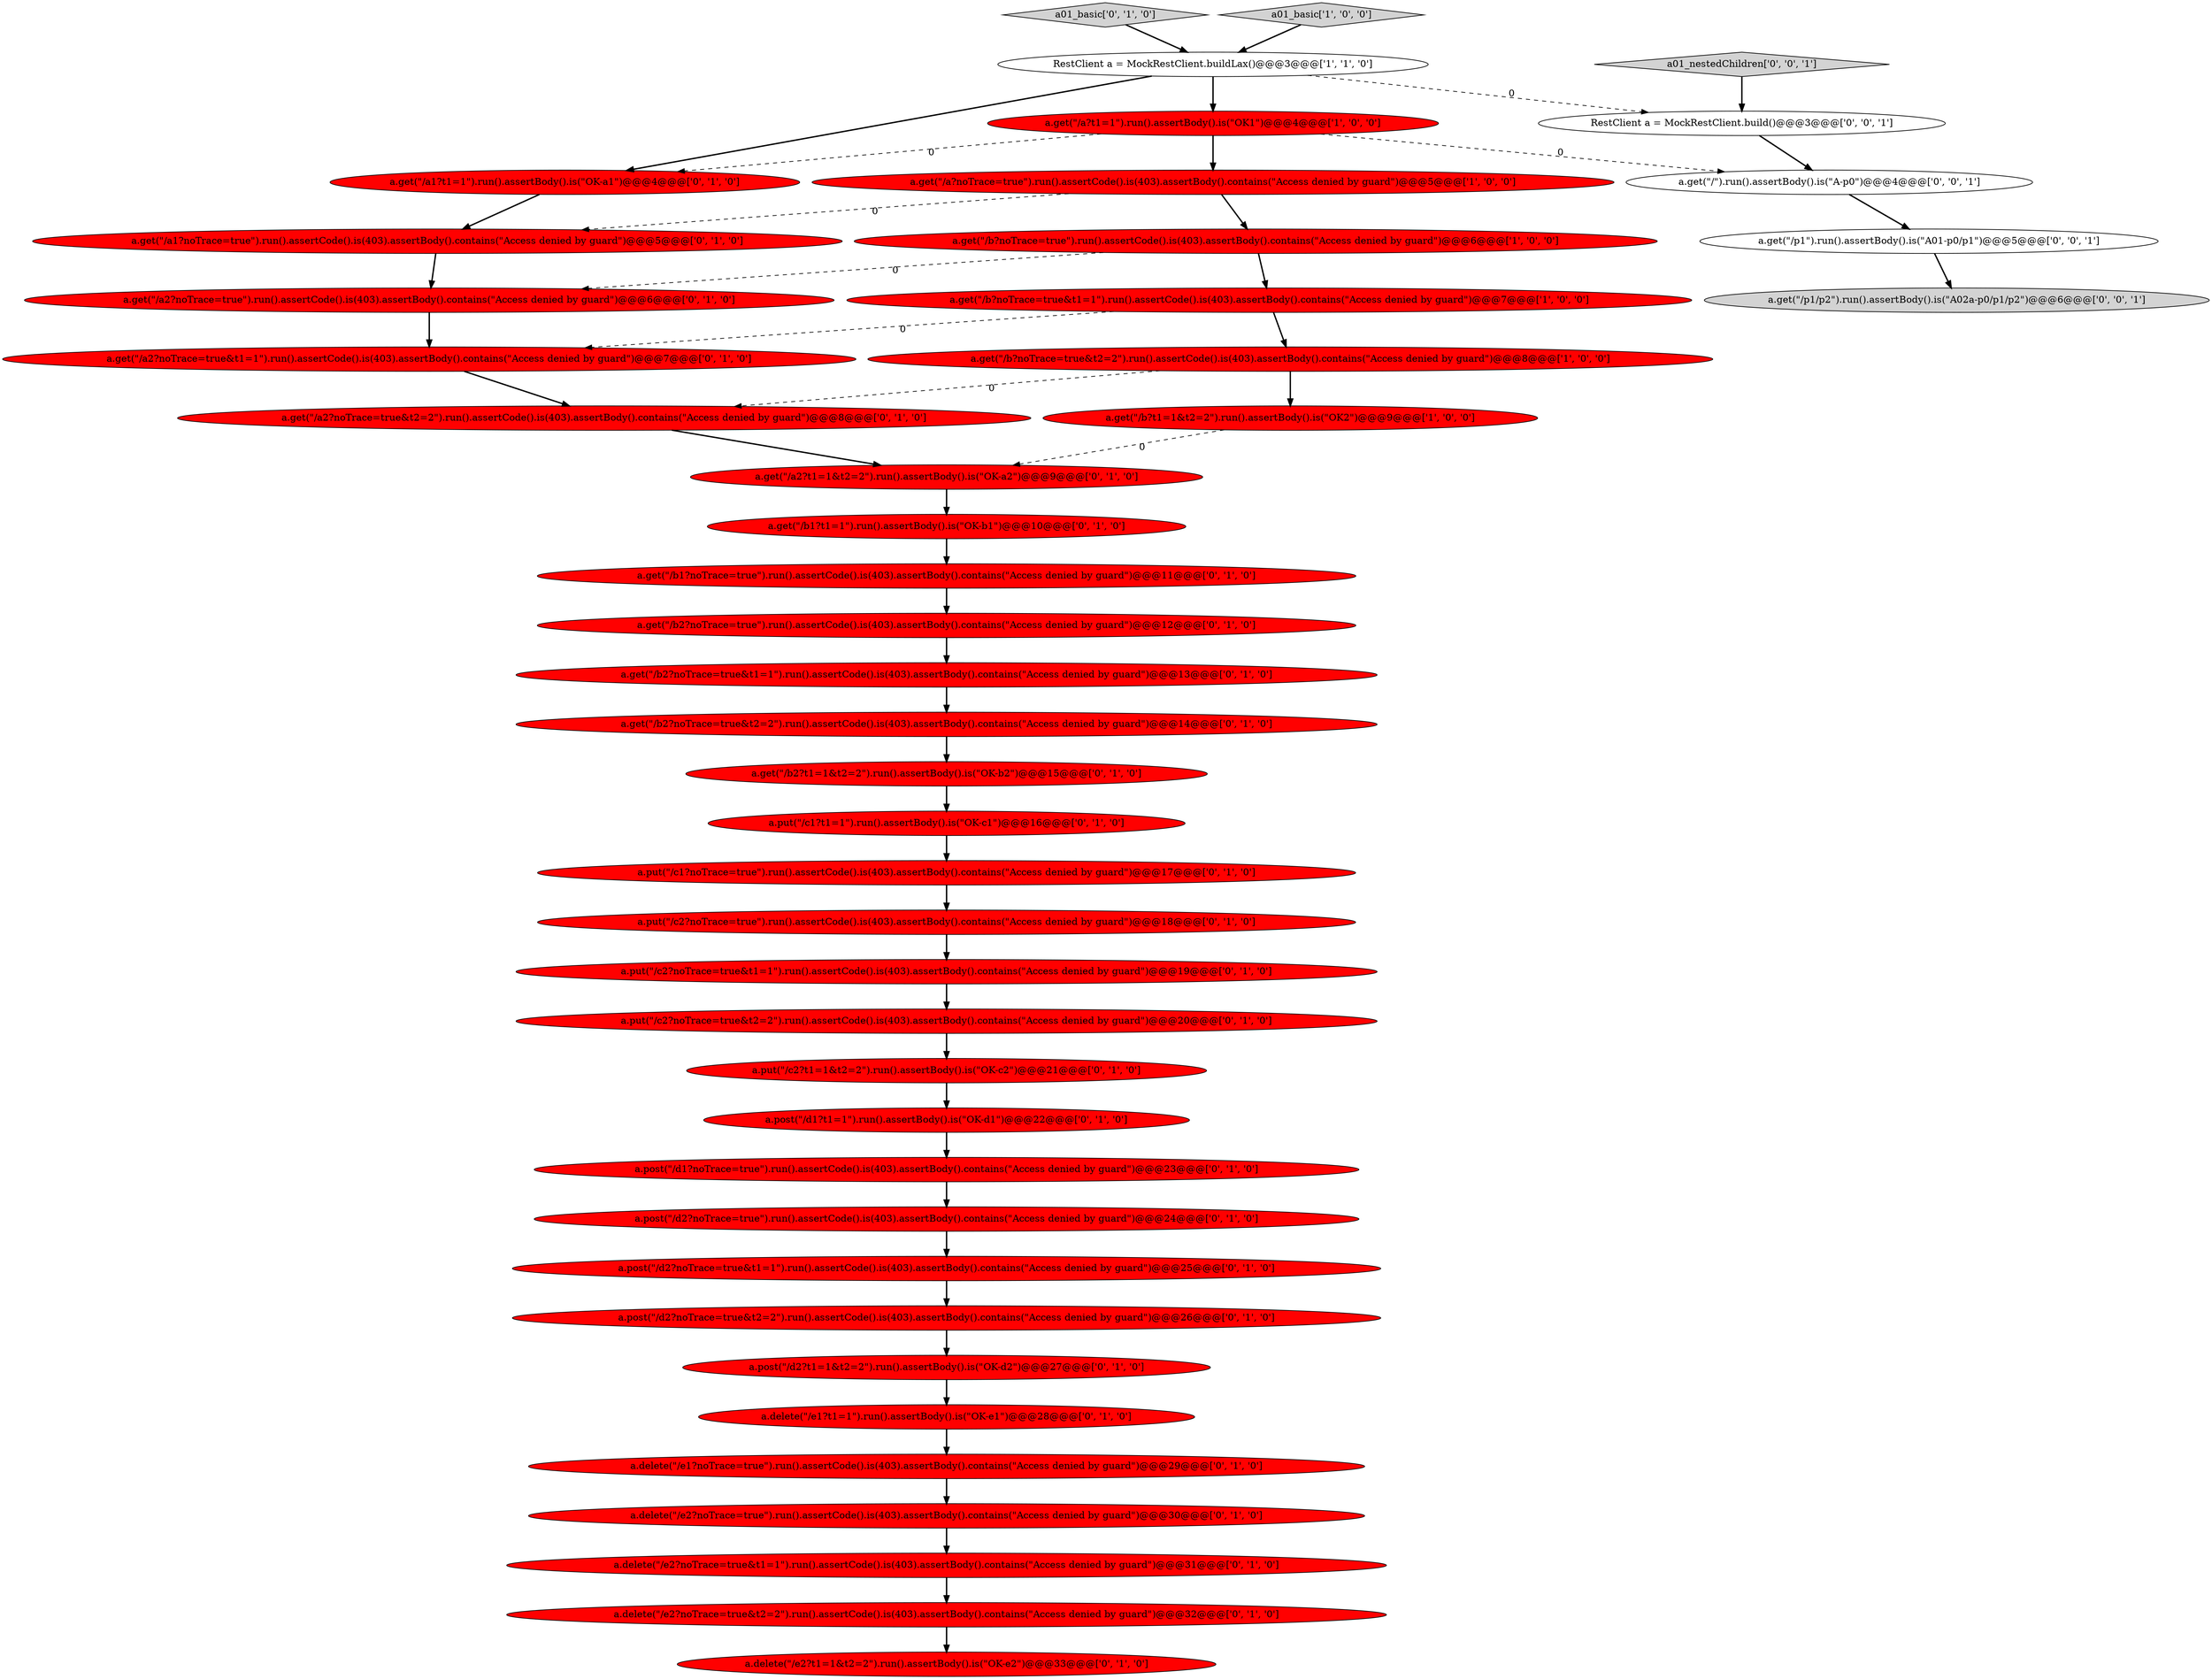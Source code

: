 digraph {
43 [style = filled, label = "a01_nestedChildren['0', '0', '1']", fillcolor = lightgray, shape = diamond image = "AAA0AAABBB3BBB"];
14 [style = filled, label = "a.delete(\"/e2?noTrace=true\").run().assertCode().is(403).assertBody().contains(\"Access denied by guard\")@@@30@@@['0', '1', '0']", fillcolor = red, shape = ellipse image = "AAA1AAABBB2BBB"];
26 [style = filled, label = "a.get(\"/b1?noTrace=true\").run().assertCode().is(403).assertBody().contains(\"Access denied by guard\")@@@11@@@['0', '1', '0']", fillcolor = red, shape = ellipse image = "AAA1AAABBB2BBB"];
18 [style = filled, label = "a.put(\"/c2?noTrace=true&t2=2\").run().assertCode().is(403).assertBody().contains(\"Access denied by guard\")@@@20@@@['0', '1', '0']", fillcolor = red, shape = ellipse image = "AAA1AAABBB2BBB"];
11 [style = filled, label = "a.get(\"/b2?noTrace=true&t1=1\").run().assertCode().is(403).assertBody().contains(\"Access denied by guard\")@@@13@@@['0', '1', '0']", fillcolor = red, shape = ellipse image = "AAA1AAABBB2BBB"];
22 [style = filled, label = "a.post(\"/d2?noTrace=true\").run().assertCode().is(403).assertBody().contains(\"Access denied by guard\")@@@24@@@['0', '1', '0']", fillcolor = red, shape = ellipse image = "AAA1AAABBB2BBB"];
2 [style = filled, label = "a.get(\"/a?t1=1\").run().assertBody().is(\"OK1\")@@@4@@@['1', '0', '0']", fillcolor = red, shape = ellipse image = "AAA1AAABBB1BBB"];
20 [style = filled, label = "a.delete(\"/e1?t1=1\").run().assertBody().is(\"OK-e1\")@@@28@@@['0', '1', '0']", fillcolor = red, shape = ellipse image = "AAA1AAABBB2BBB"];
1 [style = filled, label = "a.get(\"/b?noTrace=true\").run().assertCode().is(403).assertBody().contains(\"Access denied by guard\")@@@6@@@['1', '0', '0']", fillcolor = red, shape = ellipse image = "AAA1AAABBB1BBB"];
19 [style = filled, label = "a.get(\"/a2?t1=1&t2=2\").run().assertBody().is(\"OK-a2\")@@@9@@@['0', '1', '0']", fillcolor = red, shape = ellipse image = "AAA1AAABBB2BBB"];
23 [style = filled, label = "a.put(\"/c2?noTrace=true&t1=1\").run().assertCode().is(403).assertBody().contains(\"Access denied by guard\")@@@19@@@['0', '1', '0']", fillcolor = red, shape = ellipse image = "AAA1AAABBB2BBB"];
24 [style = filled, label = "a.post(\"/d2?noTrace=true&t2=2\").run().assertCode().is(403).assertBody().contains(\"Access denied by guard\")@@@26@@@['0', '1', '0']", fillcolor = red, shape = ellipse image = "AAA1AAABBB2BBB"];
5 [style = filled, label = "a.get(\"/a?noTrace=true\").run().assertCode().is(403).assertBody().contains(\"Access denied by guard\")@@@5@@@['1', '0', '0']", fillcolor = red, shape = ellipse image = "AAA1AAABBB1BBB"];
34 [style = filled, label = "a.post(\"/d1?noTrace=true\").run().assertCode().is(403).assertBody().contains(\"Access denied by guard\")@@@23@@@['0', '1', '0']", fillcolor = red, shape = ellipse image = "AAA1AAABBB2BBB"];
31 [style = filled, label = "a.put(\"/c1?noTrace=true\").run().assertCode().is(403).assertBody().contains(\"Access denied by guard\")@@@17@@@['0', '1', '0']", fillcolor = red, shape = ellipse image = "AAA1AAABBB2BBB"];
10 [style = filled, label = "a.get(\"/a2?noTrace=true&t2=2\").run().assertCode().is(403).assertBody().contains(\"Access denied by guard\")@@@8@@@['0', '1', '0']", fillcolor = red, shape = ellipse image = "AAA1AAABBB2BBB"];
42 [style = filled, label = "a.get(\"/p1/p2\").run().assertBody().is(\"A02a-p0/p1/p2\")@@@6@@@['0', '0', '1']", fillcolor = lightgray, shape = ellipse image = "AAA0AAABBB3BBB"];
8 [style = filled, label = "a.get(\"/b1?t1=1\").run().assertBody().is(\"OK-b1\")@@@10@@@['0', '1', '0']", fillcolor = red, shape = ellipse image = "AAA1AAABBB2BBB"];
38 [style = filled, label = "a.delete(\"/e2?noTrace=true&t2=2\").run().assertCode().is(403).assertBody().contains(\"Access denied by guard\")@@@32@@@['0', '1', '0']", fillcolor = red, shape = ellipse image = "AAA1AAABBB2BBB"];
0 [style = filled, label = "a.get(\"/b?noTrace=true&t2=2\").run().assertCode().is(403).assertBody().contains(\"Access denied by guard\")@@@8@@@['1', '0', '0']", fillcolor = red, shape = ellipse image = "AAA1AAABBB1BBB"];
29 [style = filled, label = "a.put(\"/c2?t1=1&t2=2\").run().assertBody().is(\"OK-c2\")@@@21@@@['0', '1', '0']", fillcolor = red, shape = ellipse image = "AAA1AAABBB2BBB"];
35 [style = filled, label = "a.get(\"/b2?noTrace=true&t2=2\").run().assertCode().is(403).assertBody().contains(\"Access denied by guard\")@@@14@@@['0', '1', '0']", fillcolor = red, shape = ellipse image = "AAA1AAABBB2BBB"];
36 [style = filled, label = "a.get(\"/a1?t1=1\").run().assertBody().is(\"OK-a1\")@@@4@@@['0', '1', '0']", fillcolor = red, shape = ellipse image = "AAA1AAABBB2BBB"];
9 [style = filled, label = "a.delete(\"/e2?t1=1&t2=2\").run().assertBody().is(\"OK-e2\")@@@33@@@['0', '1', '0']", fillcolor = red, shape = ellipse image = "AAA1AAABBB2BBB"];
39 [style = filled, label = "a.get(\"/p1\").run().assertBody().is(\"A01-p0/p1\")@@@5@@@['0', '0', '1']", fillcolor = white, shape = ellipse image = "AAA0AAABBB3BBB"];
16 [style = filled, label = "a.put(\"/c2?noTrace=true\").run().assertCode().is(403).assertBody().contains(\"Access denied by guard\")@@@18@@@['0', '1', '0']", fillcolor = red, shape = ellipse image = "AAA1AAABBB2BBB"];
37 [style = filled, label = "a.put(\"/c1?t1=1\").run().assertBody().is(\"OK-c1\")@@@16@@@['0', '1', '0']", fillcolor = red, shape = ellipse image = "AAA1AAABBB2BBB"];
3 [style = filled, label = "a.get(\"/b?t1=1&t2=2\").run().assertBody().is(\"OK2\")@@@9@@@['1', '0', '0']", fillcolor = red, shape = ellipse image = "AAA1AAABBB1BBB"];
30 [style = filled, label = "a.get(\"/a2?noTrace=true&t1=1\").run().assertCode().is(403).assertBody().contains(\"Access denied by guard\")@@@7@@@['0', '1', '0']", fillcolor = red, shape = ellipse image = "AAA1AAABBB2BBB"];
40 [style = filled, label = "RestClient a = MockRestClient.build()@@@3@@@['0', '0', '1']", fillcolor = white, shape = ellipse image = "AAA0AAABBB3BBB"];
17 [style = filled, label = "a01_basic['0', '1', '0']", fillcolor = lightgray, shape = diamond image = "AAA0AAABBB2BBB"];
4 [style = filled, label = "a01_basic['1', '0', '0']", fillcolor = lightgray, shape = diamond image = "AAA0AAABBB1BBB"];
32 [style = filled, label = "a.post(\"/d2?noTrace=true&t1=1\").run().assertCode().is(403).assertBody().contains(\"Access denied by guard\")@@@25@@@['0', '1', '0']", fillcolor = red, shape = ellipse image = "AAA1AAABBB2BBB"];
27 [style = filled, label = "a.delete(\"/e2?noTrace=true&t1=1\").run().assertCode().is(403).assertBody().contains(\"Access denied by guard\")@@@31@@@['0', '1', '0']", fillcolor = red, shape = ellipse image = "AAA1AAABBB2BBB"];
21 [style = filled, label = "a.get(\"/a1?noTrace=true\").run().assertCode().is(403).assertBody().contains(\"Access denied by guard\")@@@5@@@['0', '1', '0']", fillcolor = red, shape = ellipse image = "AAA1AAABBB2BBB"];
41 [style = filled, label = "a.get(\"/\").run().assertBody().is(\"A-p0\")@@@4@@@['0', '0', '1']", fillcolor = white, shape = ellipse image = "AAA0AAABBB3BBB"];
12 [style = filled, label = "a.get(\"/b2?t1=1&t2=2\").run().assertBody().is(\"OK-b2\")@@@15@@@['0', '1', '0']", fillcolor = red, shape = ellipse image = "AAA1AAABBB2BBB"];
28 [style = filled, label = "a.post(\"/d1?t1=1\").run().assertBody().is(\"OK-d1\")@@@22@@@['0', '1', '0']", fillcolor = red, shape = ellipse image = "AAA1AAABBB2BBB"];
6 [style = filled, label = "RestClient a = MockRestClient.buildLax()@@@3@@@['1', '1', '0']", fillcolor = white, shape = ellipse image = "AAA0AAABBB1BBB"];
7 [style = filled, label = "a.get(\"/b?noTrace=true&t1=1\").run().assertCode().is(403).assertBody().contains(\"Access denied by guard\")@@@7@@@['1', '0', '0']", fillcolor = red, shape = ellipse image = "AAA1AAABBB1BBB"];
33 [style = filled, label = "a.get(\"/b2?noTrace=true\").run().assertCode().is(403).assertBody().contains(\"Access denied by guard\")@@@12@@@['0', '1', '0']", fillcolor = red, shape = ellipse image = "AAA1AAABBB2BBB"];
15 [style = filled, label = "a.post(\"/d2?t1=1&t2=2\").run().assertBody().is(\"OK-d2\")@@@27@@@['0', '1', '0']", fillcolor = red, shape = ellipse image = "AAA1AAABBB2BBB"];
13 [style = filled, label = "a.delete(\"/e1?noTrace=true\").run().assertCode().is(403).assertBody().contains(\"Access denied by guard\")@@@29@@@['0', '1', '0']", fillcolor = red, shape = ellipse image = "AAA1AAABBB2BBB"];
25 [style = filled, label = "a.get(\"/a2?noTrace=true\").run().assertCode().is(403).assertBody().contains(\"Access denied by guard\")@@@6@@@['0', '1', '0']", fillcolor = red, shape = ellipse image = "AAA1AAABBB2BBB"];
0->3 [style = bold, label=""];
27->38 [style = bold, label=""];
20->13 [style = bold, label=""];
28->34 [style = bold, label=""];
24->15 [style = bold, label=""];
4->6 [style = bold, label=""];
31->16 [style = bold, label=""];
17->6 [style = bold, label=""];
25->30 [style = bold, label=""];
10->19 [style = bold, label=""];
38->9 [style = bold, label=""];
22->32 [style = bold, label=""];
7->0 [style = bold, label=""];
6->40 [style = dashed, label="0"];
16->23 [style = bold, label=""];
21->25 [style = bold, label=""];
1->7 [style = bold, label=""];
6->36 [style = bold, label=""];
12->37 [style = bold, label=""];
19->8 [style = bold, label=""];
11->35 [style = bold, label=""];
0->10 [style = dashed, label="0"];
34->22 [style = bold, label=""];
3->19 [style = dashed, label="0"];
6->2 [style = bold, label=""];
29->28 [style = bold, label=""];
43->40 [style = bold, label=""];
36->21 [style = bold, label=""];
5->1 [style = bold, label=""];
33->11 [style = bold, label=""];
18->29 [style = bold, label=""];
2->36 [style = dashed, label="0"];
37->31 [style = bold, label=""];
15->20 [style = bold, label=""];
7->30 [style = dashed, label="0"];
40->41 [style = bold, label=""];
30->10 [style = bold, label=""];
5->21 [style = dashed, label="0"];
2->41 [style = dashed, label="0"];
14->27 [style = bold, label=""];
41->39 [style = bold, label=""];
1->25 [style = dashed, label="0"];
39->42 [style = bold, label=""];
26->33 [style = bold, label=""];
32->24 [style = bold, label=""];
13->14 [style = bold, label=""];
23->18 [style = bold, label=""];
35->12 [style = bold, label=""];
2->5 [style = bold, label=""];
8->26 [style = bold, label=""];
}
